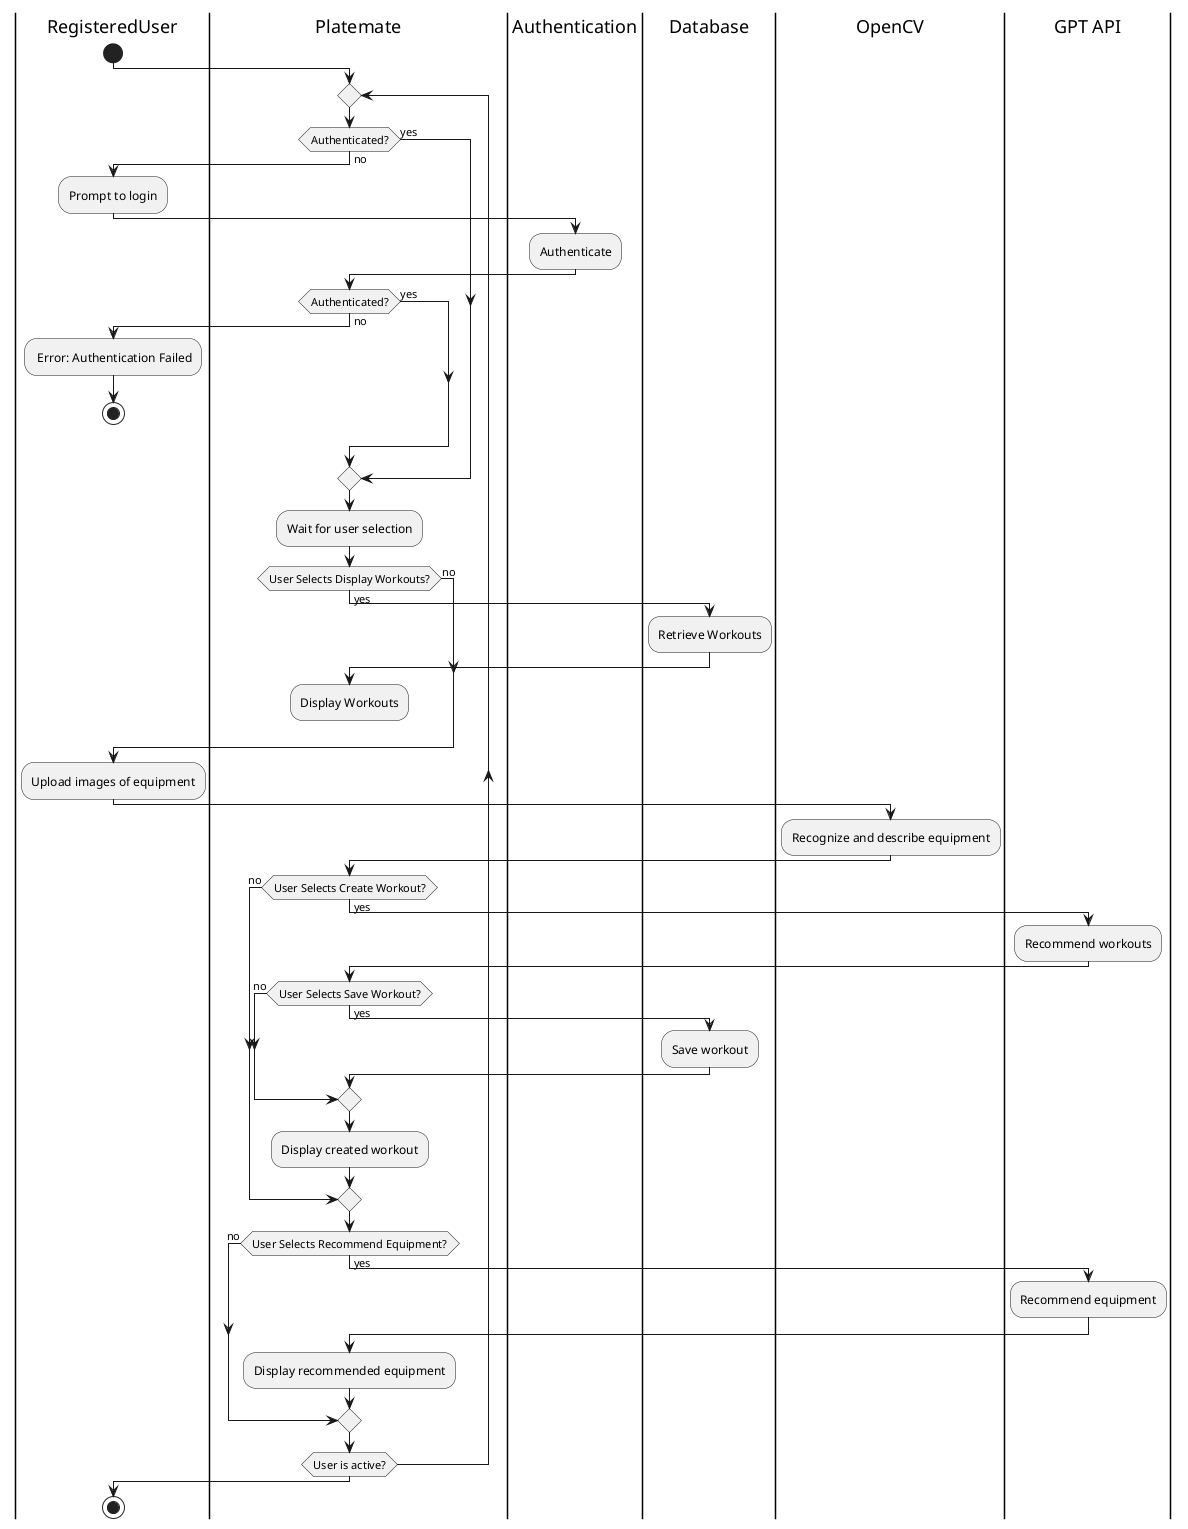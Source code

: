 @startuml activity

|RegisteredUser|
start


|Platemate|

repeat
if (Authenticated?) then (yes)
else (no)
    |RegisteredUser|
    :Prompt to login;
    |Authentication|
    :Authenticate;

    |Platemate|
    if (Authenticated?) then (yes)

    else (no)
        |RegisteredUser|
        : Error: Authentication Failed;
        stop
    endif
endif

|Platemate|



:Wait for user selection;
if (User Selects Display Workouts?) then (no)

else (yes)
    |Database|
    :Retrieve Workouts;
    |Platemate|
    :Display Workouts;
    kill
endif




|RegisteredUser|
:Upload images of equipment;
|OpenCV|
:Recognize and describe equipment;
|Platemate|

if (User Selects Create Workout?) then (yes)
    |GPT API|
    :Recommend workouts;
    |Platemate|
    if (User Selects Save Workout?) then (yes)
        |Database|
        :Save workout;
        |Platemate|

    else (no)
    endif
    :Display created workout;


else (no)
endif

if (User Selects Recommend Equipment?) then (yes)
    |GPT API|
    :Recommend equipment;
    |Platemate|
    :Display recommended equipment;
else(no)
endif

|Platemate|
repeatwhile(User is active?)
        

|RegisteredUser|
stop
@enduml
